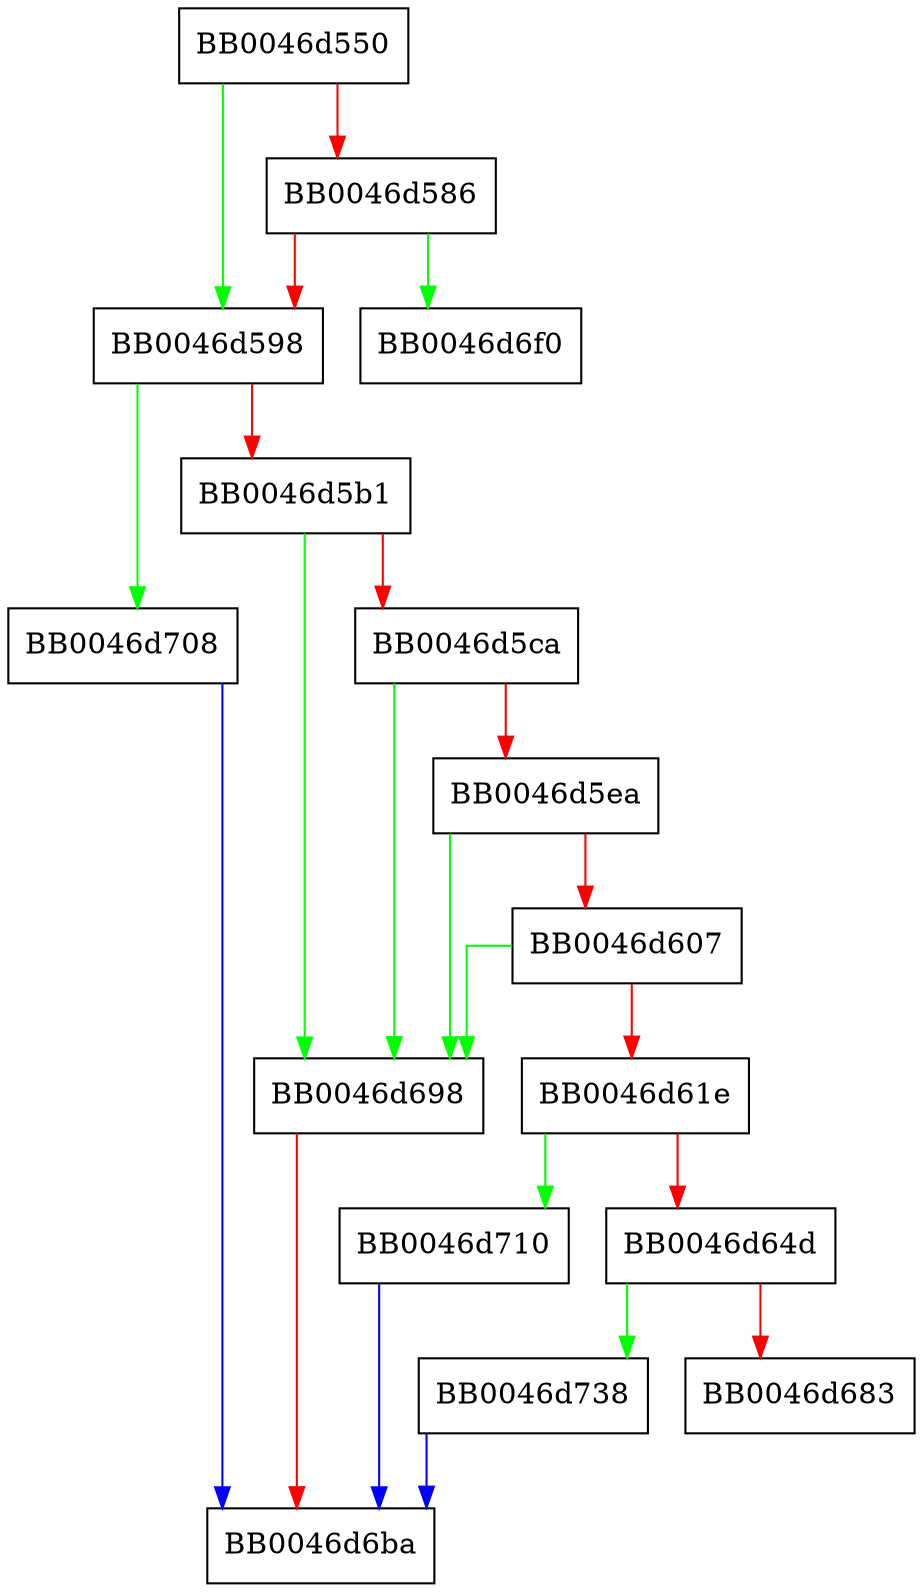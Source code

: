 digraph http_server_init {
  node [shape="box"];
  graph [splines=ortho];
  BB0046d550 -> BB0046d598 [color="green"];
  BB0046d550 -> BB0046d586 [color="red"];
  BB0046d586 -> BB0046d6f0 [color="green"];
  BB0046d586 -> BB0046d598 [color="red"];
  BB0046d598 -> BB0046d708 [color="green"];
  BB0046d598 -> BB0046d5b1 [color="red"];
  BB0046d5b1 -> BB0046d698 [color="green"];
  BB0046d5b1 -> BB0046d5ca [color="red"];
  BB0046d5ca -> BB0046d698 [color="green"];
  BB0046d5ca -> BB0046d5ea [color="red"];
  BB0046d5ea -> BB0046d698 [color="green"];
  BB0046d5ea -> BB0046d607 [color="red"];
  BB0046d607 -> BB0046d698 [color="green"];
  BB0046d607 -> BB0046d61e [color="red"];
  BB0046d61e -> BB0046d710 [color="green"];
  BB0046d61e -> BB0046d64d [color="red"];
  BB0046d64d -> BB0046d738 [color="green"];
  BB0046d64d -> BB0046d683 [color="red"];
  BB0046d698 -> BB0046d6ba [color="red"];
  BB0046d708 -> BB0046d6ba [color="blue"];
  BB0046d710 -> BB0046d6ba [color="blue"];
  BB0046d738 -> BB0046d6ba [color="blue"];
}